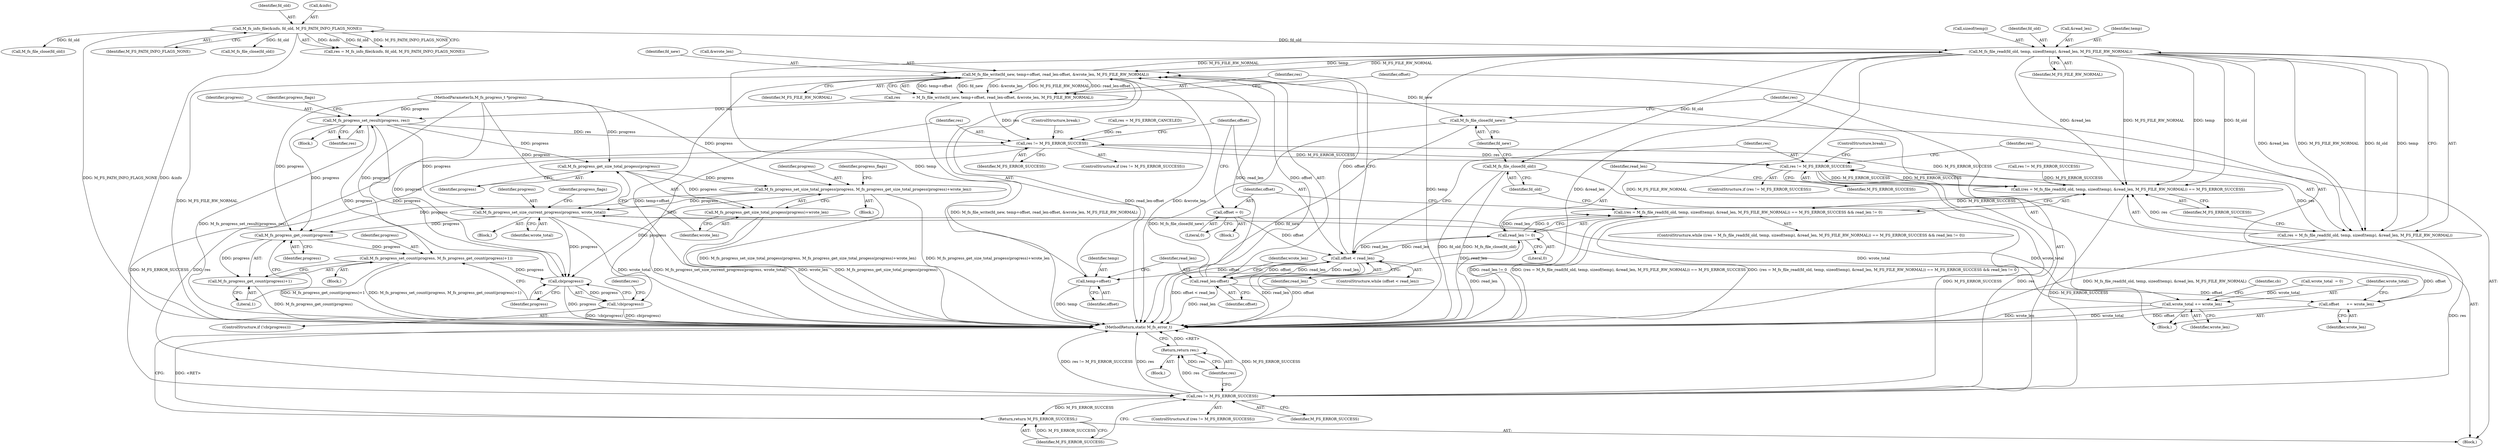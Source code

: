 digraph "0_mstdlib_db124b8f607dd0a40a9aef2d4d468fad433522a7_1@API" {
"1000223" [label="(Call,M_fs_file_read(fd_old, temp, sizeof(temp), &read_len, M_FS_FILE_RW_NORMAL))"];
"1000178" [label="(Call,M_fs_info_file(&info, fd_old, M_FS_PATH_INFO_FLAGS_NONE))"];
"1000246" [label="(Call,M_fs_file_write(fd_new, temp+offset, read_len-offset, &wrote_len, M_FS_FILE_RW_NORMAL))"];
"1000223" [label="(Call,M_fs_file_read(fd_old, temp, sizeof(temp), &read_len, M_FS_FILE_RW_NORMAL))"];
"1000240" [label="(Call,offset < read_len)"];
"1000236" [label="(Call,offset = 0)"];
"1000257" [label="(Call,offset      += wrote_len)"];
"1000251" [label="(Call,read_len-offset)"];
"1000232" [label="(Call,read_len != 0)"];
"1000220" [label="(Call,(res = M_fs_file_read(fd_old, temp, sizeof(temp), &read_len, M_FS_FILE_RW_NORMAL)) == M_FS_ERROR_SUCCESS)"];
"1000219" [label="(Call,(res = M_fs_file_read(fd_old, temp, sizeof(temp), &read_len, M_FS_FILE_RW_NORMAL)) == M_FS_ERROR_SUCCESS && read_len != 0)"];
"1000308" [label="(Call,res != M_FS_ERROR_SUCCESS)"];
"1000314" [label="(Call,res != M_FS_ERROR_SUCCESS)"];
"1000324" [label="(Call,res != M_FS_ERROR_SUCCESS)"];
"1000328" [label="(Return,return res;)"];
"1000330" [label="(Return,return M_FS_ERROR_SUCCESS;)"];
"1000221" [label="(Call,res = M_fs_file_read(fd_old, temp, sizeof(temp), &read_len, M_FS_FILE_RW_NORMAL))"];
"1000248" [label="(Call,temp+offset)"];
"1000319" [label="(Call,M_fs_file_close(fd_old))"];
"1000244" [label="(Call,res          = M_fs_file_write(fd_new, temp+offset, read_len-offset, &wrote_len, M_FS_FILE_RW_NORMAL))"];
"1000266" [label="(Call,M_fs_progress_set_result(progress, res))"];
"1000277" [label="(Call,M_fs_progress_get_size_total_progess(progress))"];
"1000274" [label="(Call,M_fs_progress_set_size_total_progess(progress, M_fs_progress_get_size_total_progess(progress)+wrote_len))"];
"1000285" [label="(Call,M_fs_progress_set_size_current_progress(progress, wrote_total))"];
"1000260" [label="(Call,wrote_total += wrote_len)"];
"1000296" [label="(Call,M_fs_progress_get_count(progress))"];
"1000293" [label="(Call,M_fs_progress_set_count(progress, M_fs_progress_get_count(progress)+1))"];
"1000301" [label="(Call,cb(progress))"];
"1000300" [label="(Call,!cb(progress))"];
"1000295" [label="(Call,M_fs_progress_get_count(progress)+1)"];
"1000276" [label="(Call,M_fs_progress_get_size_total_progess(progress)+wrote_len)"];
"1000321" [label="(Call,M_fs_file_close(fd_new))"];
"1000110" [label="(MethodParameterIn,M_fs_progress_t *progress)"];
"1000225" [label="(Identifier,temp)"];
"1000276" [label="(Call,M_fs_progress_get_size_total_progess(progress)+wrote_len)"];
"1000178" [label="(Call,M_fs_info_file(&info, fd_old, M_FS_PATH_INFO_FLAGS_NONE))"];
"1000234" [label="(Literal,0)"];
"1000268" [label="(Identifier,res)"];
"1000251" [label="(Call,read_len-offset)"];
"1000248" [label="(Call,temp+offset)"];
"1000314" [label="(Call,res != M_FS_ERROR_SUCCESS)"];
"1000242" [label="(Identifier,read_len)"];
"1000219" [label="(Call,(res = M_fs_file_read(fd_old, temp, sizeof(temp), &read_len, M_FS_FILE_RW_NORMAL)) == M_FS_ERROR_SUCCESS && read_len != 0)"];
"1000271" [label="(Identifier,progress_flags)"];
"1000176" [label="(Call,res = M_fs_info_file(&info, fd_old, M_FS_PATH_INFO_FLAGS_NONE))"];
"1000260" [label="(Call,wrote_total += wrote_len)"];
"1000253" [label="(Identifier,offset)"];
"1000188" [label="(Call,M_fs_file_close(fd_old))"];
"1000181" [label="(Identifier,fd_old)"];
"1000321" [label="(Call,M_fs_file_close(fd_new))"];
"1000262" [label="(Identifier,wrote_len)"];
"1000256" [label="(Identifier,M_FS_FILE_RW_NORMAL)"];
"1000226" [label="(Call,sizeof(temp))"];
"1000275" [label="(Identifier,progress)"];
"1000285" [label="(Call,M_fs_progress_set_size_current_progress(progress, wrote_total))"];
"1000224" [label="(Identifier,fd_old)"];
"1000182" [label="(Identifier,M_FS_PATH_INFO_FLAGS_NONE)"];
"1000320" [label="(Identifier,fd_old)"];
"1000246" [label="(Call,M_fs_file_write(fd_new, temp+offset, read_len-offset, &wrote_len, M_FS_FILE_RW_NORMAL))"];
"1000243" [label="(Block,)"];
"1000316" [label="(Identifier,M_FS_ERROR_SUCCESS)"];
"1000240" [label="(Call,offset < read_len)"];
"1000309" [label="(Identifier,res)"];
"1000331" [label="(Identifier,M_FS_ERROR_SUCCESS)"];
"1000222" [label="(Identifier,res)"];
"1000247" [label="(Identifier,fd_new)"];
"1000279" [label="(Identifier,wrote_len)"];
"1000313" [label="(ControlStructure,if (res != M_FS_ERROR_SUCCESS))"];
"1000239" [label="(ControlStructure,while (offset < read_len))"];
"1000319" [label="(Call,M_fs_file_close(fd_old))"];
"1000326" [label="(Identifier,M_FS_ERROR_SUCCESS)"];
"1000220" [label="(Call,(res = M_fs_file_read(fd_old, temp, sizeof(temp), &read_len, M_FS_FILE_RW_NORMAL)) == M_FS_ERROR_SUCCESS)"];
"1000304" [label="(Call,res = M_FS_ERROR_CANCELED)"];
"1000286" [label="(Identifier,progress)"];
"1000273" [label="(Block,)"];
"1000312" [label="(ControlStructure,break;)"];
"1000315" [label="(Identifier,res)"];
"1000267" [label="(Identifier,progress)"];
"1000250" [label="(Identifier,offset)"];
"1000297" [label="(Identifier,progress)"];
"1000328" [label="(Return,return res;)"];
"1000327" [label="(Block,)"];
"1000295" [label="(Call,M_fs_progress_get_count(progress)+1)"];
"1000332" [label="(MethodReturn,static M_fs_error_t)"];
"1000278" [label="(Identifier,progress)"];
"1000318" [label="(ControlStructure,break;)"];
"1000228" [label="(Call,&read_len)"];
"1000236" [label="(Call,offset = 0)"];
"1000230" [label="(Identifier,M_FS_FILE_RW_NORMAL)"];
"1000277" [label="(Call,M_fs_progress_get_size_total_progess(progress))"];
"1000233" [label="(Identifier,read_len)"];
"1000294" [label="(Identifier,progress)"];
"1000282" [label="(Identifier,progress_flags)"];
"1000305" [label="(Identifier,res)"];
"1000292" [label="(Block,)"];
"1000232" [label="(Call,read_len != 0)"];
"1000112" [label="(Block,)"];
"1000218" [label="(ControlStructure,while ((res = M_fs_file_read(fd_old, temp, sizeof(temp), &read_len, M_FS_FILE_RW_NORMAL)) == M_FS_ERROR_SUCCESS && read_len != 0))"];
"1000274" [label="(Call,M_fs_progress_set_size_total_progess(progress, M_fs_progress_get_size_total_progess(progress)+wrote_len))"];
"1000221" [label="(Call,res = M_fs_file_read(fd_old, temp, sizeof(temp), &read_len, M_FS_FILE_RW_NORMAL))"];
"1000245" [label="(Identifier,res)"];
"1000324" [label="(Call,res != M_FS_ERROR_SUCCESS)"];
"1000266" [label="(Call,M_fs_progress_set_result(progress, res))"];
"1000235" [label="(Block,)"];
"1000325" [label="(Identifier,res)"];
"1000308" [label="(Call,res != M_FS_ERROR_SUCCESS)"];
"1000238" [label="(Literal,0)"];
"1000261" [label="(Identifier,wrote_total)"];
"1000214" [label="(Call,M_fs_file_close(fd_old))"];
"1000307" [label="(ControlStructure,if (res != M_FS_ERROR_SUCCESS))"];
"1000249" [label="(Identifier,temp)"];
"1000264" [label="(Identifier,cb)"];
"1000244" [label="(Call,res          = M_fs_file_write(fd_new, temp+offset, read_len-offset, &wrote_len, M_FS_FILE_RW_NORMAL))"];
"1000300" [label="(Call,!cb(progress))"];
"1000293" [label="(Call,M_fs_progress_set_count(progress, M_fs_progress_get_count(progress)+1))"];
"1000258" [label="(Identifier,offset)"];
"1000241" [label="(Identifier,offset)"];
"1000301" [label="(Call,cb(progress))"];
"1000223" [label="(Call,M_fs_file_read(fd_old, temp, sizeof(temp), &read_len, M_FS_FILE_RW_NORMAL))"];
"1000322" [label="(Identifier,fd_new)"];
"1000330" [label="(Return,return M_FS_ERROR_SUCCESS;)"];
"1000179" [label="(Call,&info)"];
"1000329" [label="(Identifier,res)"];
"1000296" [label="(Call,M_fs_progress_get_count(progress))"];
"1000290" [label="(Identifier,progress_flags)"];
"1000255" [label="(Identifier,wrote_len)"];
"1000231" [label="(Identifier,M_FS_ERROR_SUCCESS)"];
"1000299" [label="(ControlStructure,if (!cb(progress)))"];
"1000310" [label="(Identifier,M_FS_ERROR_SUCCESS)"];
"1000265" [label="(Block,)"];
"1000298" [label="(Literal,1)"];
"1000259" [label="(Identifier,wrote_len)"];
"1000323" [label="(ControlStructure,if (res != M_FS_ERROR_SUCCESS))"];
"1000284" [label="(Block,)"];
"1000210" [label="(Call,res != M_FS_ERROR_SUCCESS)"];
"1000237" [label="(Identifier,offset)"];
"1000252" [label="(Identifier,read_len)"];
"1000123" [label="(Call,wrote_total  = 0)"];
"1000302" [label="(Identifier,progress)"];
"1000254" [label="(Call,&wrote_len)"];
"1000257" [label="(Call,offset      += wrote_len)"];
"1000287" [label="(Identifier,wrote_total)"];
"1000223" -> "1000221"  [label="AST: "];
"1000223" -> "1000230"  [label="CFG: "];
"1000224" -> "1000223"  [label="AST: "];
"1000225" -> "1000223"  [label="AST: "];
"1000226" -> "1000223"  [label="AST: "];
"1000228" -> "1000223"  [label="AST: "];
"1000230" -> "1000223"  [label="AST: "];
"1000221" -> "1000223"  [label="CFG: "];
"1000223" -> "1000332"  [label="DDG: temp"];
"1000223" -> "1000332"  [label="DDG: &read_len"];
"1000223" -> "1000332"  [label="DDG: M_FS_FILE_RW_NORMAL"];
"1000223" -> "1000220"  [label="DDG: &read_len"];
"1000223" -> "1000220"  [label="DDG: M_FS_FILE_RW_NORMAL"];
"1000223" -> "1000220"  [label="DDG: fd_old"];
"1000223" -> "1000220"  [label="DDG: temp"];
"1000223" -> "1000221"  [label="DDG: &read_len"];
"1000223" -> "1000221"  [label="DDG: M_FS_FILE_RW_NORMAL"];
"1000223" -> "1000221"  [label="DDG: fd_old"];
"1000223" -> "1000221"  [label="DDG: temp"];
"1000178" -> "1000223"  [label="DDG: fd_old"];
"1000246" -> "1000223"  [label="DDG: M_FS_FILE_RW_NORMAL"];
"1000223" -> "1000246"  [label="DDG: temp"];
"1000223" -> "1000246"  [label="DDG: M_FS_FILE_RW_NORMAL"];
"1000223" -> "1000248"  [label="DDG: temp"];
"1000223" -> "1000319"  [label="DDG: fd_old"];
"1000178" -> "1000176"  [label="AST: "];
"1000178" -> "1000182"  [label="CFG: "];
"1000179" -> "1000178"  [label="AST: "];
"1000181" -> "1000178"  [label="AST: "];
"1000182" -> "1000178"  [label="AST: "];
"1000176" -> "1000178"  [label="CFG: "];
"1000178" -> "1000332"  [label="DDG: &info"];
"1000178" -> "1000332"  [label="DDG: M_FS_PATH_INFO_FLAGS_NONE"];
"1000178" -> "1000176"  [label="DDG: &info"];
"1000178" -> "1000176"  [label="DDG: fd_old"];
"1000178" -> "1000176"  [label="DDG: M_FS_PATH_INFO_FLAGS_NONE"];
"1000178" -> "1000188"  [label="DDG: fd_old"];
"1000178" -> "1000214"  [label="DDG: fd_old"];
"1000246" -> "1000244"  [label="AST: "];
"1000246" -> "1000256"  [label="CFG: "];
"1000247" -> "1000246"  [label="AST: "];
"1000248" -> "1000246"  [label="AST: "];
"1000251" -> "1000246"  [label="AST: "];
"1000254" -> "1000246"  [label="AST: "];
"1000256" -> "1000246"  [label="AST: "];
"1000244" -> "1000246"  [label="CFG: "];
"1000246" -> "1000332"  [label="DDG: temp+offset"];
"1000246" -> "1000332"  [label="DDG: read_len-offset"];
"1000246" -> "1000332"  [label="DDG: &wrote_len"];
"1000246" -> "1000332"  [label="DDG: M_FS_FILE_RW_NORMAL"];
"1000246" -> "1000244"  [label="DDG: temp+offset"];
"1000246" -> "1000244"  [label="DDG: fd_new"];
"1000246" -> "1000244"  [label="DDG: &wrote_len"];
"1000246" -> "1000244"  [label="DDG: M_FS_FILE_RW_NORMAL"];
"1000246" -> "1000244"  [label="DDG: read_len-offset"];
"1000240" -> "1000246"  [label="DDG: offset"];
"1000251" -> "1000246"  [label="DDG: read_len"];
"1000251" -> "1000246"  [label="DDG: offset"];
"1000246" -> "1000321"  [label="DDG: fd_new"];
"1000240" -> "1000239"  [label="AST: "];
"1000240" -> "1000242"  [label="CFG: "];
"1000241" -> "1000240"  [label="AST: "];
"1000242" -> "1000240"  [label="AST: "];
"1000245" -> "1000240"  [label="CFG: "];
"1000315" -> "1000240"  [label="CFG: "];
"1000240" -> "1000332"  [label="DDG: offset < read_len"];
"1000240" -> "1000332"  [label="DDG: read_len"];
"1000240" -> "1000332"  [label="DDG: offset"];
"1000240" -> "1000232"  [label="DDG: read_len"];
"1000236" -> "1000240"  [label="DDG: offset"];
"1000257" -> "1000240"  [label="DDG: offset"];
"1000232" -> "1000240"  [label="DDG: read_len"];
"1000251" -> "1000240"  [label="DDG: read_len"];
"1000240" -> "1000248"  [label="DDG: offset"];
"1000240" -> "1000251"  [label="DDG: read_len"];
"1000240" -> "1000251"  [label="DDG: offset"];
"1000236" -> "1000235"  [label="AST: "];
"1000236" -> "1000238"  [label="CFG: "];
"1000237" -> "1000236"  [label="AST: "];
"1000238" -> "1000236"  [label="AST: "];
"1000241" -> "1000236"  [label="CFG: "];
"1000257" -> "1000243"  [label="AST: "];
"1000257" -> "1000259"  [label="CFG: "];
"1000258" -> "1000257"  [label="AST: "];
"1000259" -> "1000257"  [label="AST: "];
"1000261" -> "1000257"  [label="CFG: "];
"1000257" -> "1000332"  [label="DDG: offset"];
"1000251" -> "1000257"  [label="DDG: offset"];
"1000251" -> "1000253"  [label="CFG: "];
"1000252" -> "1000251"  [label="AST: "];
"1000253" -> "1000251"  [label="AST: "];
"1000255" -> "1000251"  [label="CFG: "];
"1000251" -> "1000332"  [label="DDG: read_len"];
"1000251" -> "1000232"  [label="DDG: read_len"];
"1000232" -> "1000219"  [label="AST: "];
"1000232" -> "1000234"  [label="CFG: "];
"1000233" -> "1000232"  [label="AST: "];
"1000234" -> "1000232"  [label="AST: "];
"1000219" -> "1000232"  [label="CFG: "];
"1000232" -> "1000332"  [label="DDG: read_len"];
"1000232" -> "1000219"  [label="DDG: read_len"];
"1000232" -> "1000219"  [label="DDG: 0"];
"1000220" -> "1000219"  [label="AST: "];
"1000220" -> "1000231"  [label="CFG: "];
"1000221" -> "1000220"  [label="AST: "];
"1000231" -> "1000220"  [label="AST: "];
"1000233" -> "1000220"  [label="CFG: "];
"1000219" -> "1000220"  [label="CFG: "];
"1000220" -> "1000219"  [label="DDG: M_FS_ERROR_SUCCESS"];
"1000221" -> "1000220"  [label="DDG: res"];
"1000314" -> "1000220"  [label="DDG: M_FS_ERROR_SUCCESS"];
"1000210" -> "1000220"  [label="DDG: M_FS_ERROR_SUCCESS"];
"1000220" -> "1000308"  [label="DDG: M_FS_ERROR_SUCCESS"];
"1000220" -> "1000314"  [label="DDG: M_FS_ERROR_SUCCESS"];
"1000220" -> "1000324"  [label="DDG: M_FS_ERROR_SUCCESS"];
"1000219" -> "1000218"  [label="AST: "];
"1000237" -> "1000219"  [label="CFG: "];
"1000320" -> "1000219"  [label="CFG: "];
"1000219" -> "1000332"  [label="DDG: (res = M_fs_file_read(fd_old, temp, sizeof(temp), &read_len, M_FS_FILE_RW_NORMAL)) == M_FS_ERROR_SUCCESS && read_len != 0"];
"1000219" -> "1000332"  [label="DDG: read_len != 0"];
"1000219" -> "1000332"  [label="DDG: (res = M_fs_file_read(fd_old, temp, sizeof(temp), &read_len, M_FS_FILE_RW_NORMAL)) == M_FS_ERROR_SUCCESS"];
"1000308" -> "1000307"  [label="AST: "];
"1000308" -> "1000310"  [label="CFG: "];
"1000309" -> "1000308"  [label="AST: "];
"1000310" -> "1000308"  [label="AST: "];
"1000241" -> "1000308"  [label="CFG: "];
"1000312" -> "1000308"  [label="CFG: "];
"1000304" -> "1000308"  [label="DDG: res"];
"1000266" -> "1000308"  [label="DDG: res"];
"1000244" -> "1000308"  [label="DDG: res"];
"1000308" -> "1000314"  [label="DDG: res"];
"1000308" -> "1000314"  [label="DDG: M_FS_ERROR_SUCCESS"];
"1000308" -> "1000324"  [label="DDG: res"];
"1000308" -> "1000324"  [label="DDG: M_FS_ERROR_SUCCESS"];
"1000314" -> "1000313"  [label="AST: "];
"1000314" -> "1000316"  [label="CFG: "];
"1000315" -> "1000314"  [label="AST: "];
"1000316" -> "1000314"  [label="AST: "];
"1000222" -> "1000314"  [label="CFG: "];
"1000318" -> "1000314"  [label="CFG: "];
"1000221" -> "1000314"  [label="DDG: res"];
"1000314" -> "1000324"  [label="DDG: res"];
"1000314" -> "1000324"  [label="DDG: M_FS_ERROR_SUCCESS"];
"1000324" -> "1000323"  [label="AST: "];
"1000324" -> "1000326"  [label="CFG: "];
"1000325" -> "1000324"  [label="AST: "];
"1000326" -> "1000324"  [label="AST: "];
"1000329" -> "1000324"  [label="CFG: "];
"1000331" -> "1000324"  [label="CFG: "];
"1000324" -> "1000332"  [label="DDG: M_FS_ERROR_SUCCESS"];
"1000324" -> "1000332"  [label="DDG: res != M_FS_ERROR_SUCCESS"];
"1000324" -> "1000332"  [label="DDG: res"];
"1000221" -> "1000324"  [label="DDG: res"];
"1000324" -> "1000328"  [label="DDG: res"];
"1000324" -> "1000330"  [label="DDG: M_FS_ERROR_SUCCESS"];
"1000328" -> "1000327"  [label="AST: "];
"1000328" -> "1000329"  [label="CFG: "];
"1000329" -> "1000328"  [label="AST: "];
"1000332" -> "1000328"  [label="CFG: "];
"1000328" -> "1000332"  [label="DDG: <RET>"];
"1000329" -> "1000328"  [label="DDG: res"];
"1000330" -> "1000112"  [label="AST: "];
"1000330" -> "1000331"  [label="CFG: "];
"1000331" -> "1000330"  [label="AST: "];
"1000332" -> "1000330"  [label="CFG: "];
"1000330" -> "1000332"  [label="DDG: <RET>"];
"1000331" -> "1000330"  [label="DDG: M_FS_ERROR_SUCCESS"];
"1000222" -> "1000221"  [label="AST: "];
"1000231" -> "1000221"  [label="CFG: "];
"1000221" -> "1000332"  [label="DDG: M_fs_file_read(fd_old, temp, sizeof(temp), &read_len, M_FS_FILE_RW_NORMAL)"];
"1000248" -> "1000250"  [label="CFG: "];
"1000249" -> "1000248"  [label="AST: "];
"1000250" -> "1000248"  [label="AST: "];
"1000252" -> "1000248"  [label="CFG: "];
"1000248" -> "1000332"  [label="DDG: temp"];
"1000319" -> "1000112"  [label="AST: "];
"1000319" -> "1000320"  [label="CFG: "];
"1000320" -> "1000319"  [label="AST: "];
"1000322" -> "1000319"  [label="CFG: "];
"1000319" -> "1000332"  [label="DDG: M_fs_file_close(fd_old)"];
"1000319" -> "1000332"  [label="DDG: fd_old"];
"1000244" -> "1000243"  [label="AST: "];
"1000245" -> "1000244"  [label="AST: "];
"1000258" -> "1000244"  [label="CFG: "];
"1000244" -> "1000332"  [label="DDG: M_fs_file_write(fd_new, temp+offset, read_len-offset, &wrote_len, M_FS_FILE_RW_NORMAL)"];
"1000244" -> "1000266"  [label="DDG: res"];
"1000266" -> "1000265"  [label="AST: "];
"1000266" -> "1000268"  [label="CFG: "];
"1000267" -> "1000266"  [label="AST: "];
"1000268" -> "1000266"  [label="AST: "];
"1000271" -> "1000266"  [label="CFG: "];
"1000266" -> "1000332"  [label="DDG: M_fs_progress_set_result(progress, res)"];
"1000301" -> "1000266"  [label="DDG: progress"];
"1000110" -> "1000266"  [label="DDG: progress"];
"1000266" -> "1000277"  [label="DDG: progress"];
"1000266" -> "1000285"  [label="DDG: progress"];
"1000266" -> "1000296"  [label="DDG: progress"];
"1000266" -> "1000301"  [label="DDG: progress"];
"1000277" -> "1000276"  [label="AST: "];
"1000277" -> "1000278"  [label="CFG: "];
"1000278" -> "1000277"  [label="AST: "];
"1000279" -> "1000277"  [label="CFG: "];
"1000277" -> "1000274"  [label="DDG: progress"];
"1000277" -> "1000276"  [label="DDG: progress"];
"1000110" -> "1000277"  [label="DDG: progress"];
"1000274" -> "1000273"  [label="AST: "];
"1000274" -> "1000276"  [label="CFG: "];
"1000275" -> "1000274"  [label="AST: "];
"1000276" -> "1000274"  [label="AST: "];
"1000282" -> "1000274"  [label="CFG: "];
"1000274" -> "1000332"  [label="DDG: M_fs_progress_set_size_total_progess(progress, M_fs_progress_get_size_total_progess(progress)+wrote_len)"];
"1000274" -> "1000332"  [label="DDG: M_fs_progress_get_size_total_progess(progress)+wrote_len"];
"1000110" -> "1000274"  [label="DDG: progress"];
"1000274" -> "1000285"  [label="DDG: progress"];
"1000274" -> "1000296"  [label="DDG: progress"];
"1000274" -> "1000301"  [label="DDG: progress"];
"1000285" -> "1000284"  [label="AST: "];
"1000285" -> "1000287"  [label="CFG: "];
"1000286" -> "1000285"  [label="AST: "];
"1000287" -> "1000285"  [label="AST: "];
"1000290" -> "1000285"  [label="CFG: "];
"1000285" -> "1000332"  [label="DDG: M_fs_progress_set_size_current_progress(progress, wrote_total)"];
"1000285" -> "1000332"  [label="DDG: wrote_total"];
"1000285" -> "1000260"  [label="DDG: wrote_total"];
"1000110" -> "1000285"  [label="DDG: progress"];
"1000260" -> "1000285"  [label="DDG: wrote_total"];
"1000285" -> "1000296"  [label="DDG: progress"];
"1000285" -> "1000301"  [label="DDG: progress"];
"1000260" -> "1000243"  [label="AST: "];
"1000260" -> "1000262"  [label="CFG: "];
"1000261" -> "1000260"  [label="AST: "];
"1000262" -> "1000260"  [label="AST: "];
"1000264" -> "1000260"  [label="CFG: "];
"1000260" -> "1000332"  [label="DDG: wrote_len"];
"1000260" -> "1000332"  [label="DDG: wrote_total"];
"1000123" -> "1000260"  [label="DDG: wrote_total"];
"1000296" -> "1000295"  [label="AST: "];
"1000296" -> "1000297"  [label="CFG: "];
"1000297" -> "1000296"  [label="AST: "];
"1000298" -> "1000296"  [label="CFG: "];
"1000296" -> "1000293"  [label="DDG: progress"];
"1000296" -> "1000295"  [label="DDG: progress"];
"1000110" -> "1000296"  [label="DDG: progress"];
"1000293" -> "1000292"  [label="AST: "];
"1000293" -> "1000295"  [label="CFG: "];
"1000294" -> "1000293"  [label="AST: "];
"1000295" -> "1000293"  [label="AST: "];
"1000302" -> "1000293"  [label="CFG: "];
"1000293" -> "1000332"  [label="DDG: M_fs_progress_set_count(progress, M_fs_progress_get_count(progress)+1)"];
"1000293" -> "1000332"  [label="DDG: M_fs_progress_get_count(progress)+1"];
"1000110" -> "1000293"  [label="DDG: progress"];
"1000293" -> "1000301"  [label="DDG: progress"];
"1000301" -> "1000300"  [label="AST: "];
"1000301" -> "1000302"  [label="CFG: "];
"1000302" -> "1000301"  [label="AST: "];
"1000300" -> "1000301"  [label="CFG: "];
"1000301" -> "1000332"  [label="DDG: progress"];
"1000301" -> "1000300"  [label="DDG: progress"];
"1000110" -> "1000301"  [label="DDG: progress"];
"1000300" -> "1000299"  [label="AST: "];
"1000305" -> "1000300"  [label="CFG: "];
"1000309" -> "1000300"  [label="CFG: "];
"1000300" -> "1000332"  [label="DDG: cb(progress)"];
"1000300" -> "1000332"  [label="DDG: !cb(progress)"];
"1000295" -> "1000298"  [label="CFG: "];
"1000298" -> "1000295"  [label="AST: "];
"1000295" -> "1000332"  [label="DDG: M_fs_progress_get_count(progress)"];
"1000276" -> "1000279"  [label="CFG: "];
"1000279" -> "1000276"  [label="AST: "];
"1000276" -> "1000332"  [label="DDG: M_fs_progress_get_size_total_progess(progress)"];
"1000276" -> "1000332"  [label="DDG: wrote_len"];
"1000321" -> "1000112"  [label="AST: "];
"1000321" -> "1000322"  [label="CFG: "];
"1000322" -> "1000321"  [label="AST: "];
"1000325" -> "1000321"  [label="CFG: "];
"1000321" -> "1000332"  [label="DDG: fd_new"];
"1000321" -> "1000332"  [label="DDG: M_fs_file_close(fd_new)"];
}

